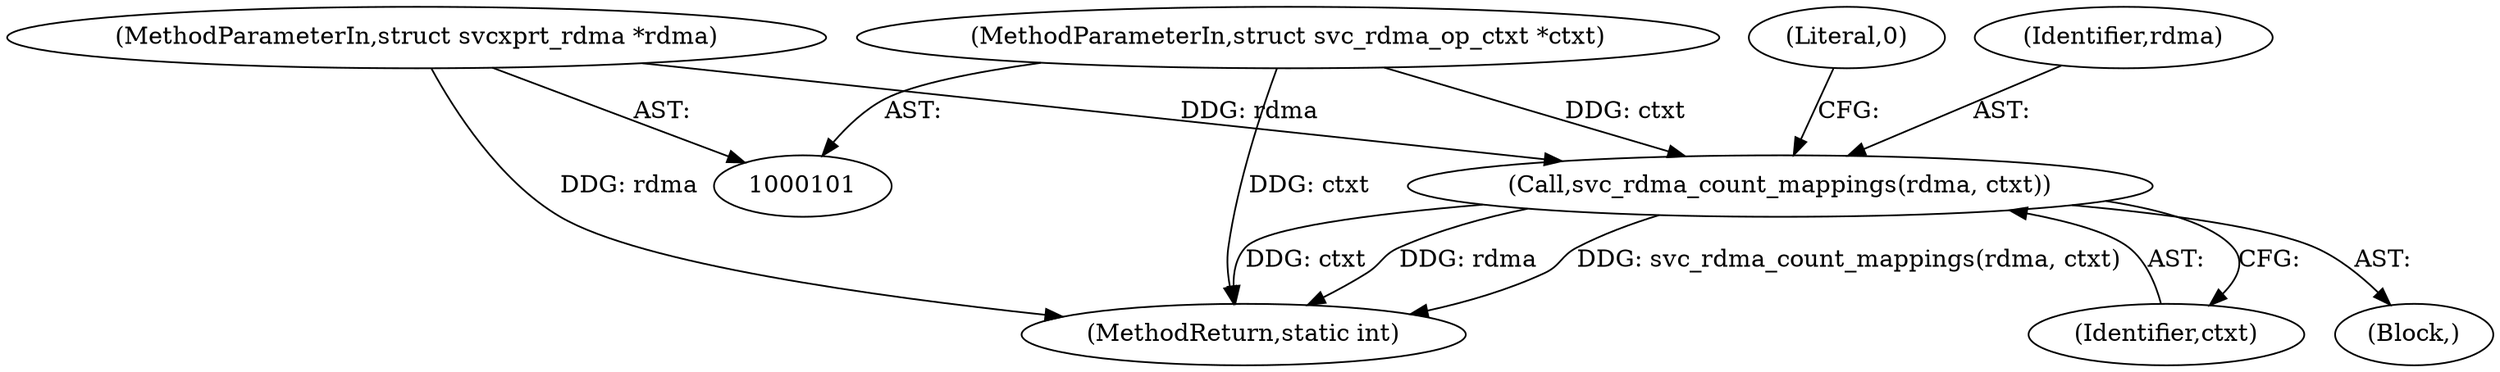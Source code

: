 digraph "0_linux_c70422f760c120480fee4de6c38804c72aa26bc1_34@pointer" {
"1000164" [label="(Call,svc_rdma_count_mappings(rdma, ctxt))"];
"1000102" [label="(MethodParameterIn,struct svcxprt_rdma *rdma)"];
"1000103" [label="(MethodParameterIn,struct svc_rdma_op_ctxt *ctxt)"];
"1000108" [label="(Block,)"];
"1000168" [label="(Literal,0)"];
"1000166" [label="(Identifier,ctxt)"];
"1000169" [label="(MethodReturn,static int)"];
"1000164" [label="(Call,svc_rdma_count_mappings(rdma, ctxt))"];
"1000103" [label="(MethodParameterIn,struct svc_rdma_op_ctxt *ctxt)"];
"1000165" [label="(Identifier,rdma)"];
"1000102" [label="(MethodParameterIn,struct svcxprt_rdma *rdma)"];
"1000164" -> "1000108"  [label="AST: "];
"1000164" -> "1000166"  [label="CFG: "];
"1000165" -> "1000164"  [label="AST: "];
"1000166" -> "1000164"  [label="AST: "];
"1000168" -> "1000164"  [label="CFG: "];
"1000164" -> "1000169"  [label="DDG: svc_rdma_count_mappings(rdma, ctxt)"];
"1000164" -> "1000169"  [label="DDG: ctxt"];
"1000164" -> "1000169"  [label="DDG: rdma"];
"1000102" -> "1000164"  [label="DDG: rdma"];
"1000103" -> "1000164"  [label="DDG: ctxt"];
"1000102" -> "1000101"  [label="AST: "];
"1000102" -> "1000169"  [label="DDG: rdma"];
"1000103" -> "1000101"  [label="AST: "];
"1000103" -> "1000169"  [label="DDG: ctxt"];
}
